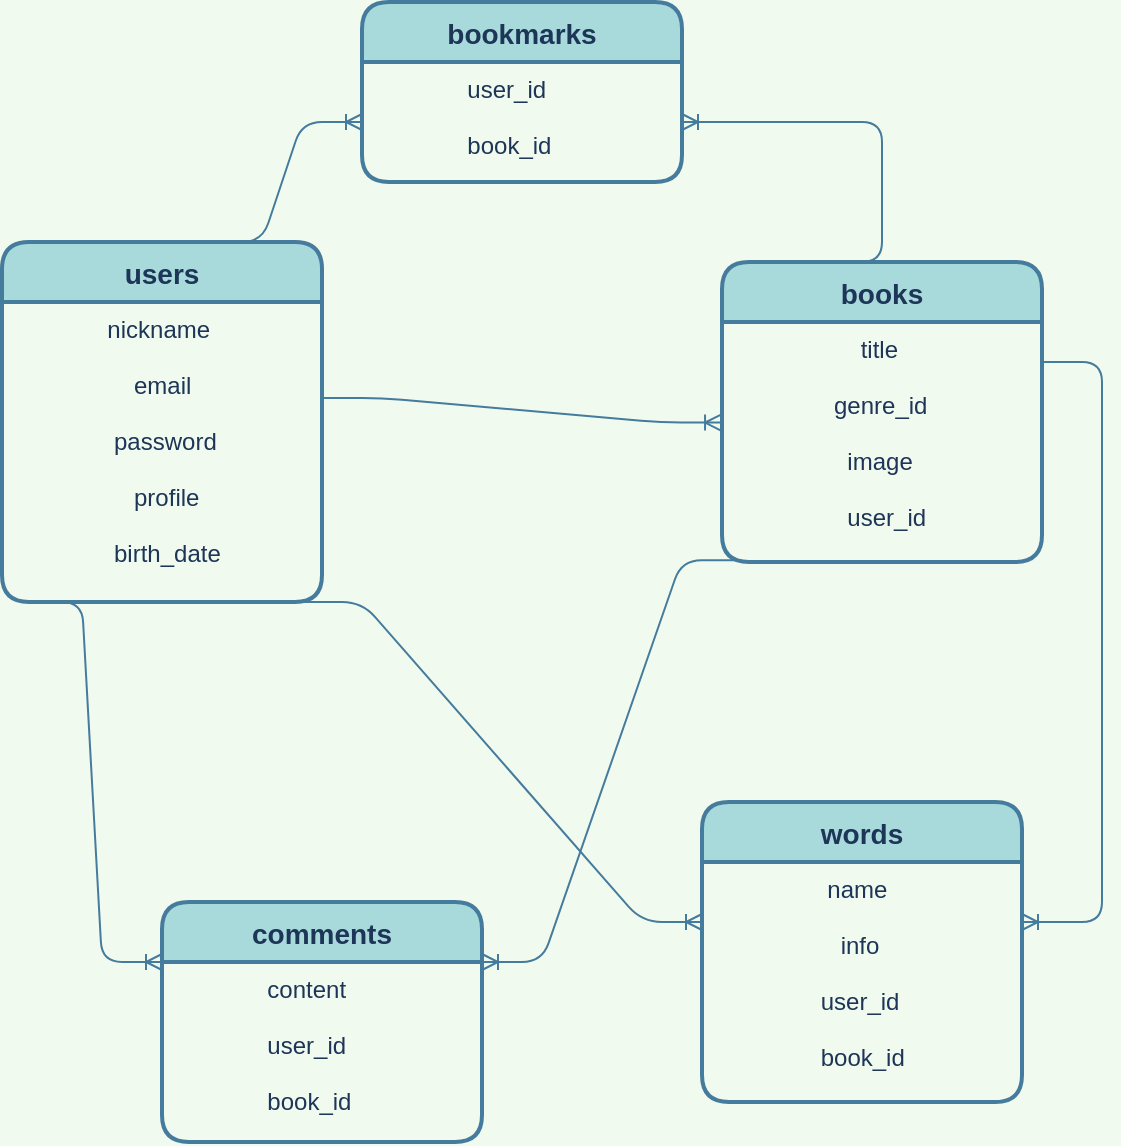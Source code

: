 <mxfile version="13.10.0" type="embed">
    <diagram id="Thf_hxeOfaNpAcsKnnWR" name="ページ1">
        <mxGraphModel dx="599" dy="586" grid="1" gridSize="10" guides="1" tooltips="1" connect="1" arrows="1" fold="1" page="1" pageScale="1" pageWidth="827" pageHeight="1169" background="#F1FAEE" math="0" shadow="0">
            <root>
                <mxCell id="0"/>
                <mxCell id="1" parent="0"/>
                <mxCell id="2" value="users" style="swimlane;childLayout=stackLayout;horizontal=1;startSize=30;horizontalStack=0;rounded=1;fontSize=14;fontStyle=1;strokeWidth=2;resizeParent=0;resizeLast=1;shadow=0;dashed=0;align=center;fillColor=#A8DADC;strokeColor=#457B9D;fontColor=#1D3557;" parent="1" vertex="1">
                    <mxGeometry x="130" y="240" width="160" height="180" as="geometry"/>
                </mxCell>
                <mxCell id="3" value="              nickname&#10;&#10;                  email&#10;&#10;               password&#10;&#10;                  profile&#10;&#10;               birth_date" style="align=left;strokeColor=none;fillColor=none;spacingLeft=4;fontSize=12;verticalAlign=top;resizable=0;rotatable=0;part=1;fontColor=#1D3557;" parent="2" vertex="1">
                    <mxGeometry y="30" width="160" height="150" as="geometry"/>
                </mxCell>
                <mxCell id="4" value="comments" style="swimlane;childLayout=stackLayout;horizontal=1;startSize=30;horizontalStack=0;rounded=1;fontSize=14;fontStyle=1;strokeWidth=2;resizeParent=0;resizeLast=1;shadow=0;dashed=0;align=center;fillColor=#A8DADC;strokeColor=#457B9D;fontColor=#1D3557;" parent="1" vertex="1">
                    <mxGeometry x="210" y="570" width="160" height="120" as="geometry"/>
                </mxCell>
                <mxCell id="5" value="              content&#10;&#10;              user_id&#10;&#10;              book_id" style="align=left;strokeColor=none;fillColor=none;spacingLeft=4;fontSize=12;verticalAlign=top;resizable=0;rotatable=0;part=1;fontColor=#1D3557;" parent="4" vertex="1">
                    <mxGeometry y="30" width="160" height="90" as="geometry"/>
                </mxCell>
                <mxCell id="6" value="books" style="swimlane;childLayout=stackLayout;horizontal=1;startSize=30;horizontalStack=0;rounded=1;fontSize=14;fontStyle=1;strokeWidth=2;resizeParent=0;resizeLast=1;shadow=0;dashed=0;align=center;fillColor=#A8DADC;strokeColor=#457B9D;fontColor=#1D3557;" parent="1" vertex="1">
                    <mxGeometry x="490" y="250" width="160" height="150" as="geometry"/>
                </mxCell>
                <mxCell id="7" value="                   title&#10;&#10;               genre_id&#10;&#10;                 image&#10;&#10;                 user_id" style="align=left;strokeColor=none;fillColor=none;spacingLeft=4;fontSize=12;verticalAlign=top;resizable=0;rotatable=0;part=1;fontColor=#1D3557;" parent="6" vertex="1">
                    <mxGeometry y="30" width="160" height="120" as="geometry"/>
                </mxCell>
                <mxCell id="12" value="words" style="swimlane;childLayout=stackLayout;horizontal=1;startSize=30;horizontalStack=0;rounded=1;fontSize=14;fontStyle=1;strokeWidth=2;resizeParent=0;resizeLast=1;shadow=0;dashed=0;align=center;fillColor=#A8DADC;strokeColor=#457B9D;fontColor=#1D3557;" parent="1" vertex="1">
                    <mxGeometry x="480" y="520" width="160" height="150" as="geometry"/>
                </mxCell>
                <mxCell id="13" value="                 name&#10;&#10;                   info&#10;&#10;                user_id&#10;&#10;                book_id" style="align=left;strokeColor=none;fillColor=none;spacingLeft=4;fontSize=12;verticalAlign=top;resizable=0;rotatable=0;part=1;fontColor=#1D3557;" parent="12" vertex="1">
                    <mxGeometry y="30" width="160" height="120" as="geometry"/>
                </mxCell>
                <mxCell id="45" value="" style="edgeStyle=entityRelationEdgeStyle;fontSize=12;html=1;endArrow=ERoneToMany;entryX=0;entryY=0;entryDx=0;entryDy=0;labelBackgroundColor=#F1FAEE;strokeColor=#457B9D;fontColor=#1D3557;" parent="1" target="5" edge="1">
                    <mxGeometry width="100" height="100" relative="1" as="geometry">
                        <mxPoint x="140" y="420" as="sourcePoint"/>
                        <mxPoint x="140" y="540" as="targetPoint"/>
                    </mxGeometry>
                </mxCell>
                <mxCell id="46" value="" style="edgeStyle=entityRelationEdgeStyle;fontSize=12;html=1;endArrow=ERoneToMany;exitX=0.061;exitY=0.993;exitDx=0;exitDy=0;entryX=1;entryY=0.25;entryDx=0;entryDy=0;exitPerimeter=0;labelBackgroundColor=#F1FAEE;strokeColor=#457B9D;fontColor=#1D3557;" parent="1" source="7" target="4" edge="1">
                    <mxGeometry width="100" height="100" relative="1" as="geometry">
                        <mxPoint x="380" y="410" as="sourcePoint"/>
                        <mxPoint x="480" y="310" as="targetPoint"/>
                    </mxGeometry>
                </mxCell>
                <mxCell id="47" value="" style="edgeStyle=entityRelationEdgeStyle;fontSize=12;html=1;endArrow=ERoneToMany;entryX=-0.003;entryY=0.419;entryDx=0;entryDy=0;entryPerimeter=0;labelBackgroundColor=#F1FAEE;strokeColor=#457B9D;fontColor=#1D3557;" parent="1" target="7" edge="1">
                    <mxGeometry width="100" height="100" relative="1" as="geometry">
                        <mxPoint x="290" y="318" as="sourcePoint"/>
                        <mxPoint x="370" y="350" as="targetPoint"/>
                    </mxGeometry>
                </mxCell>
                <mxCell id="48" value="" style="edgeStyle=entityRelationEdgeStyle;fontSize=12;html=1;endArrow=ERoneToMany;entryX=0;entryY=0.25;entryDx=0;entryDy=0;labelBackgroundColor=#F1FAEE;strokeColor=#457B9D;fontColor=#1D3557;" parent="1" target="13" edge="1">
                    <mxGeometry width="100" height="100" relative="1" as="geometry">
                        <mxPoint x="280" y="420" as="sourcePoint"/>
                        <mxPoint x="430" y="430" as="targetPoint"/>
                    </mxGeometry>
                </mxCell>
                <mxCell id="49" value="" style="edgeStyle=entityRelationEdgeStyle;fontSize=12;html=1;endArrow=ERoneToMany;entryX=1;entryY=0.25;entryDx=0;entryDy=0;labelBackgroundColor=#F1FAEE;strokeColor=#457B9D;fontColor=#1D3557;" parent="1" target="13" edge="1">
                    <mxGeometry width="100" height="100" relative="1" as="geometry">
                        <mxPoint x="650" y="300" as="sourcePoint"/>
                        <mxPoint x="406" y="557" as="targetPoint"/>
                    </mxGeometry>
                </mxCell>
                <mxCell id="50" value="" style="edgeStyle=entityRelationEdgeStyle;fontSize=12;html=1;endArrow=ERoneToMany;labelBackgroundColor=#F1FAEE;strokeColor=#457B9D;fontColor=#1D3557;entryX=0;entryY=0.5;entryDx=0;entryDy=0;" parent="1" target="53" edge="1">
                    <mxGeometry width="100" height="100" relative="1" as="geometry">
                        <mxPoint x="230.0" y="240.0" as="sourcePoint"/>
                        <mxPoint x="279.52" y="189.71" as="targetPoint"/>
                    </mxGeometry>
                </mxCell>
                <mxCell id="52" value="bookmarks" style="swimlane;childLayout=stackLayout;horizontal=1;startSize=30;horizontalStack=0;rounded=1;fontSize=14;fontStyle=1;strokeWidth=2;resizeParent=0;resizeLast=1;shadow=0;dashed=0;align=center;fillColor=#A8DADC;strokeColor=#457B9D;fontColor=#1D3557;" parent="1" vertex="1">
                    <mxGeometry x="310" y="120" width="160" height="90" as="geometry"/>
                </mxCell>
                <mxCell id="53" value="              user_id&#10;&#10;              book_id" style="align=left;strokeColor=none;fillColor=none;spacingLeft=4;fontSize=12;verticalAlign=top;resizable=0;rotatable=0;part=1;fontColor=#1D3557;" parent="52" vertex="1">
                    <mxGeometry y="30" width="160" height="60" as="geometry"/>
                </mxCell>
                <mxCell id="55" value="" style="edgeStyle=entityRelationEdgeStyle;fontSize=12;html=1;endArrow=ERoneToMany;labelBackgroundColor=#F1FAEE;strokeColor=#457B9D;fontColor=#1D3557;" parent="1" target="53" edge="1">
                    <mxGeometry width="100" height="100" relative="1" as="geometry">
                        <mxPoint x="540" y="250" as="sourcePoint"/>
                        <mxPoint x="380" y="610" as="targetPoint"/>
                    </mxGeometry>
                </mxCell>
            </root>
        </mxGraphModel>
    </diagram>
</mxfile>